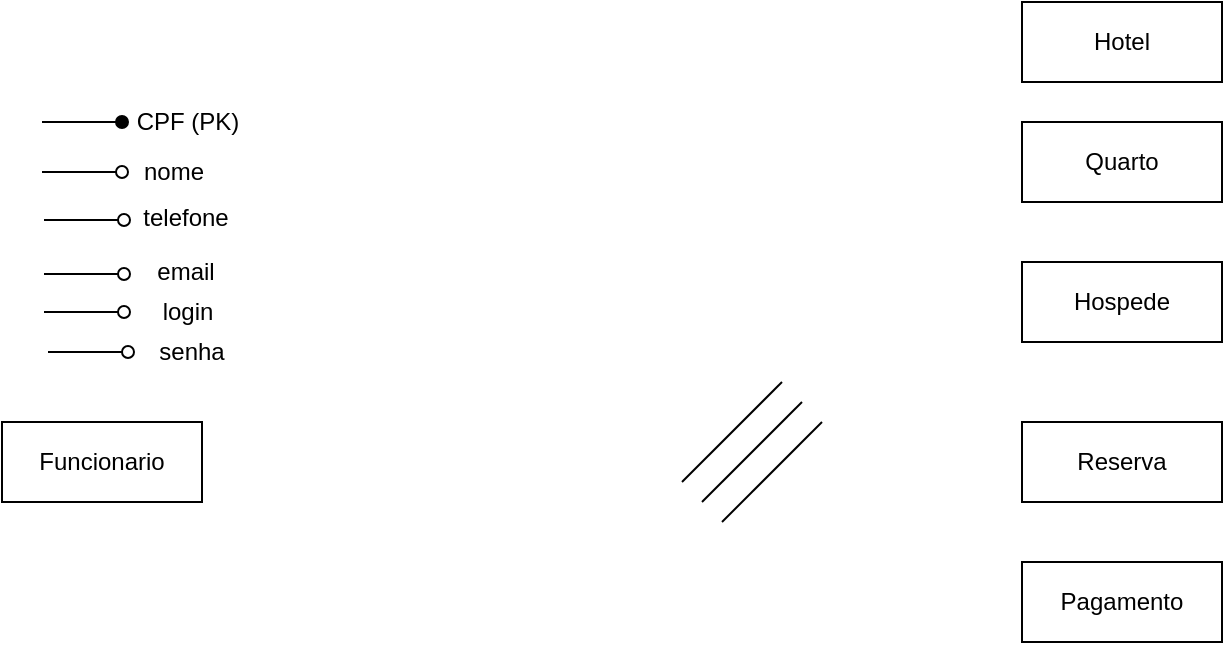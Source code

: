 <mxfile version="26.1.3">
  <diagram name="Página-1" id="3oZNGvRHGXvSDeU4WSFd">
    <mxGraphModel dx="880" dy="434" grid="1" gridSize="10" guides="1" tooltips="1" connect="1" arrows="1" fold="1" page="1" pageScale="1" pageWidth="827" pageHeight="1169" math="0" shadow="0">
      <root>
        <mxCell id="0" />
        <mxCell id="1" parent="0" />
        <mxCell id="hXnussSTuuInWZmzKpQ6-1" value="Funcionario" style="whiteSpace=wrap;html=1;align=center;" vertex="1" parent="1">
          <mxGeometry x="60" y="230" width="100" height="40" as="geometry" />
        </mxCell>
        <mxCell id="hXnussSTuuInWZmzKpQ6-2" value="Hotel" style="whiteSpace=wrap;html=1;align=center;" vertex="1" parent="1">
          <mxGeometry x="570" y="20" width="100" height="40" as="geometry" />
        </mxCell>
        <mxCell id="hXnussSTuuInWZmzKpQ6-3" value="Quarto" style="whiteSpace=wrap;html=1;align=center;" vertex="1" parent="1">
          <mxGeometry x="570" y="80" width="100" height="40" as="geometry" />
        </mxCell>
        <mxCell id="hXnussSTuuInWZmzKpQ6-4" value="Hospede" style="whiteSpace=wrap;html=1;align=center;" vertex="1" parent="1">
          <mxGeometry x="570" y="150" width="100" height="40" as="geometry" />
        </mxCell>
        <mxCell id="hXnussSTuuInWZmzKpQ6-5" value="Reserva" style="whiteSpace=wrap;html=1;align=center;" vertex="1" parent="1">
          <mxGeometry x="570" y="230" width="100" height="40" as="geometry" />
        </mxCell>
        <mxCell id="hXnussSTuuInWZmzKpQ6-6" value="Pagamento" style="whiteSpace=wrap;html=1;align=center;" vertex="1" parent="1">
          <mxGeometry x="570" y="300" width="100" height="40" as="geometry" />
        </mxCell>
        <mxCell id="hXnussSTuuInWZmzKpQ6-7" value="" style="endArrow=oval;html=1;rounded=1;curved=0;endFill=1;" edge="1" parent="1">
          <mxGeometry width="50" height="50" relative="1" as="geometry">
            <mxPoint x="80" y="80" as="sourcePoint" />
            <mxPoint x="120" y="80" as="targetPoint" />
          </mxGeometry>
        </mxCell>
        <mxCell id="hXnussSTuuInWZmzKpQ6-8" value="" style="endArrow=none;html=1;rounded=0;" edge="1" parent="1">
          <mxGeometry width="50" height="50" relative="1" as="geometry">
            <mxPoint x="400" y="260" as="sourcePoint" />
            <mxPoint x="450" y="210" as="targetPoint" />
          </mxGeometry>
        </mxCell>
        <mxCell id="hXnussSTuuInWZmzKpQ6-9" value="" style="endArrow=none;html=1;rounded=0;" edge="1" parent="1">
          <mxGeometry width="50" height="50" relative="1" as="geometry">
            <mxPoint x="410" y="270" as="sourcePoint" />
            <mxPoint x="460" y="220" as="targetPoint" />
          </mxGeometry>
        </mxCell>
        <mxCell id="hXnussSTuuInWZmzKpQ6-10" value="" style="endArrow=none;html=1;rounded=0;" edge="1" parent="1">
          <mxGeometry width="50" height="50" relative="1" as="geometry">
            <mxPoint x="420" y="280" as="sourcePoint" />
            <mxPoint x="470" y="230" as="targetPoint" />
          </mxGeometry>
        </mxCell>
        <mxCell id="hXnussSTuuInWZmzKpQ6-11" value="CPF (PK)" style="text;html=1;align=center;verticalAlign=middle;whiteSpace=wrap;rounded=0;" vertex="1" parent="1">
          <mxGeometry x="123" y="65" width="60" height="30" as="geometry" />
        </mxCell>
        <mxCell id="hXnussSTuuInWZmzKpQ6-14" value="" style="endArrow=oval;html=1;rounded=1;curved=0;endFill=0;" edge="1" parent="1">
          <mxGeometry width="50" height="50" relative="1" as="geometry">
            <mxPoint x="80" y="105" as="sourcePoint" />
            <mxPoint x="120" y="105" as="targetPoint" />
          </mxGeometry>
        </mxCell>
        <mxCell id="hXnussSTuuInWZmzKpQ6-15" value="nome" style="text;html=1;align=center;verticalAlign=middle;whiteSpace=wrap;rounded=0;" vertex="1" parent="1">
          <mxGeometry x="116" y="90" width="60" height="30" as="geometry" />
        </mxCell>
        <mxCell id="hXnussSTuuInWZmzKpQ6-16" value="" style="endArrow=oval;html=1;rounded=1;curved=0;endFill=0;" edge="1" parent="1">
          <mxGeometry width="50" height="50" relative="1" as="geometry">
            <mxPoint x="81" y="129" as="sourcePoint" />
            <mxPoint x="121" y="129" as="targetPoint" />
          </mxGeometry>
        </mxCell>
        <mxCell id="hXnussSTuuInWZmzKpQ6-17" value="telefone" style="text;html=1;align=center;verticalAlign=middle;whiteSpace=wrap;rounded=0;" vertex="1" parent="1">
          <mxGeometry x="122" y="113" width="60" height="30" as="geometry" />
        </mxCell>
        <mxCell id="hXnussSTuuInWZmzKpQ6-18" value="" style="endArrow=oval;html=1;rounded=1;curved=0;endFill=0;" edge="1" parent="1">
          <mxGeometry width="50" height="50" relative="1" as="geometry">
            <mxPoint x="81" y="156" as="sourcePoint" />
            <mxPoint x="121" y="156" as="targetPoint" />
          </mxGeometry>
        </mxCell>
        <mxCell id="hXnussSTuuInWZmzKpQ6-19" value="email" style="text;html=1;align=center;verticalAlign=middle;whiteSpace=wrap;rounded=0;" vertex="1" parent="1">
          <mxGeometry x="122" y="140" width="60" height="30" as="geometry" />
        </mxCell>
        <mxCell id="hXnussSTuuInWZmzKpQ6-21" value="" style="endArrow=oval;html=1;rounded=1;curved=0;endFill=0;" edge="1" parent="1">
          <mxGeometry width="50" height="50" relative="1" as="geometry">
            <mxPoint x="81" y="175" as="sourcePoint" />
            <mxPoint x="121" y="175" as="targetPoint" />
          </mxGeometry>
        </mxCell>
        <mxCell id="hXnussSTuuInWZmzKpQ6-22" value="login" style="text;html=1;align=center;verticalAlign=middle;whiteSpace=wrap;rounded=0;" vertex="1" parent="1">
          <mxGeometry x="123" y="160" width="60" height="30" as="geometry" />
        </mxCell>
        <mxCell id="hXnussSTuuInWZmzKpQ6-23" value="" style="endArrow=oval;html=1;rounded=1;curved=0;endFill=0;" edge="1" parent="1">
          <mxGeometry width="50" height="50" relative="1" as="geometry">
            <mxPoint x="83" y="195" as="sourcePoint" />
            <mxPoint x="123" y="195" as="targetPoint" />
          </mxGeometry>
        </mxCell>
        <mxCell id="hXnussSTuuInWZmzKpQ6-24" value="senha" style="text;html=1;align=center;verticalAlign=middle;whiteSpace=wrap;rounded=0;" vertex="1" parent="1">
          <mxGeometry x="125" y="180" width="60" height="30" as="geometry" />
        </mxCell>
      </root>
    </mxGraphModel>
  </diagram>
</mxfile>
